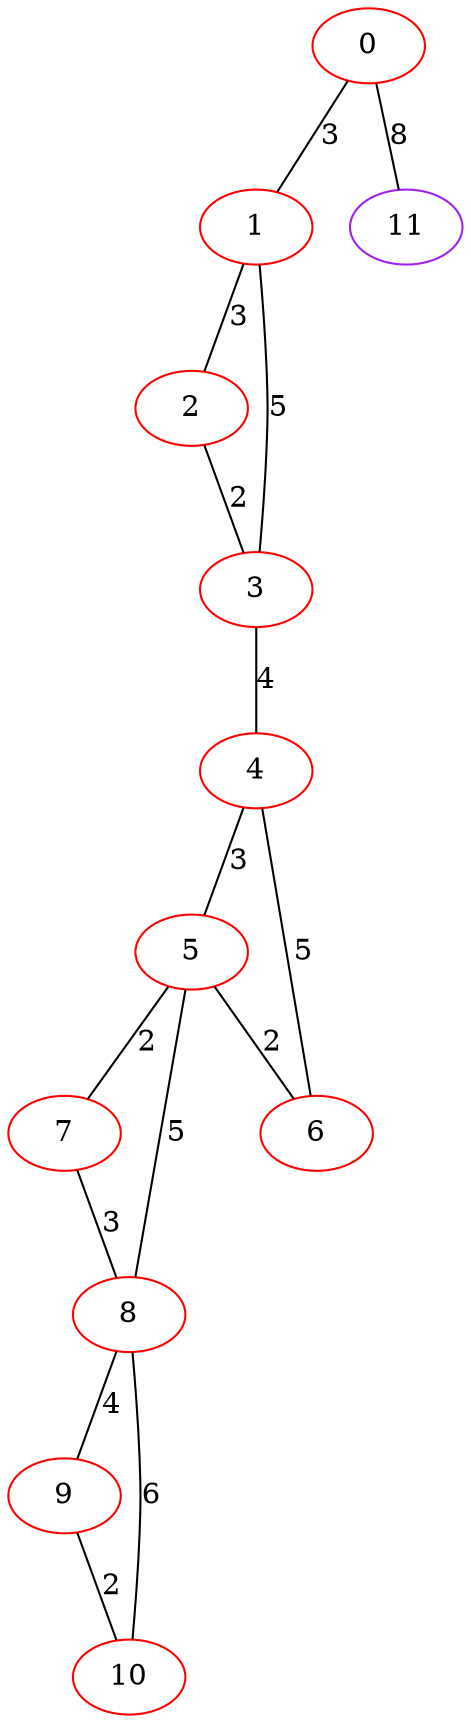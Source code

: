 graph "" {
0 [color=red, weight=1];
1 [color=red, weight=1];
2 [color=red, weight=1];
3 [color=red, weight=1];
4 [color=red, weight=1];
5 [color=red, weight=1];
6 [color=red, weight=1];
7 [color=red, weight=1];
8 [color=red, weight=1];
9 [color=red, weight=1];
10 [color=red, weight=1];
11 [color=purple, weight=4];
0 -- 1  [key=0, label=3];
0 -- 11  [key=0, label=8];
1 -- 2  [key=0, label=3];
1 -- 3  [key=0, label=5];
2 -- 3  [key=0, label=2];
3 -- 4  [key=0, label=4];
4 -- 5  [key=0, label=3];
4 -- 6  [key=0, label=5];
5 -- 8  [key=0, label=5];
5 -- 6  [key=0, label=2];
5 -- 7  [key=0, label=2];
7 -- 8  [key=0, label=3];
8 -- 9  [key=0, label=4];
8 -- 10  [key=0, label=6];
9 -- 10  [key=0, label=2];
}
